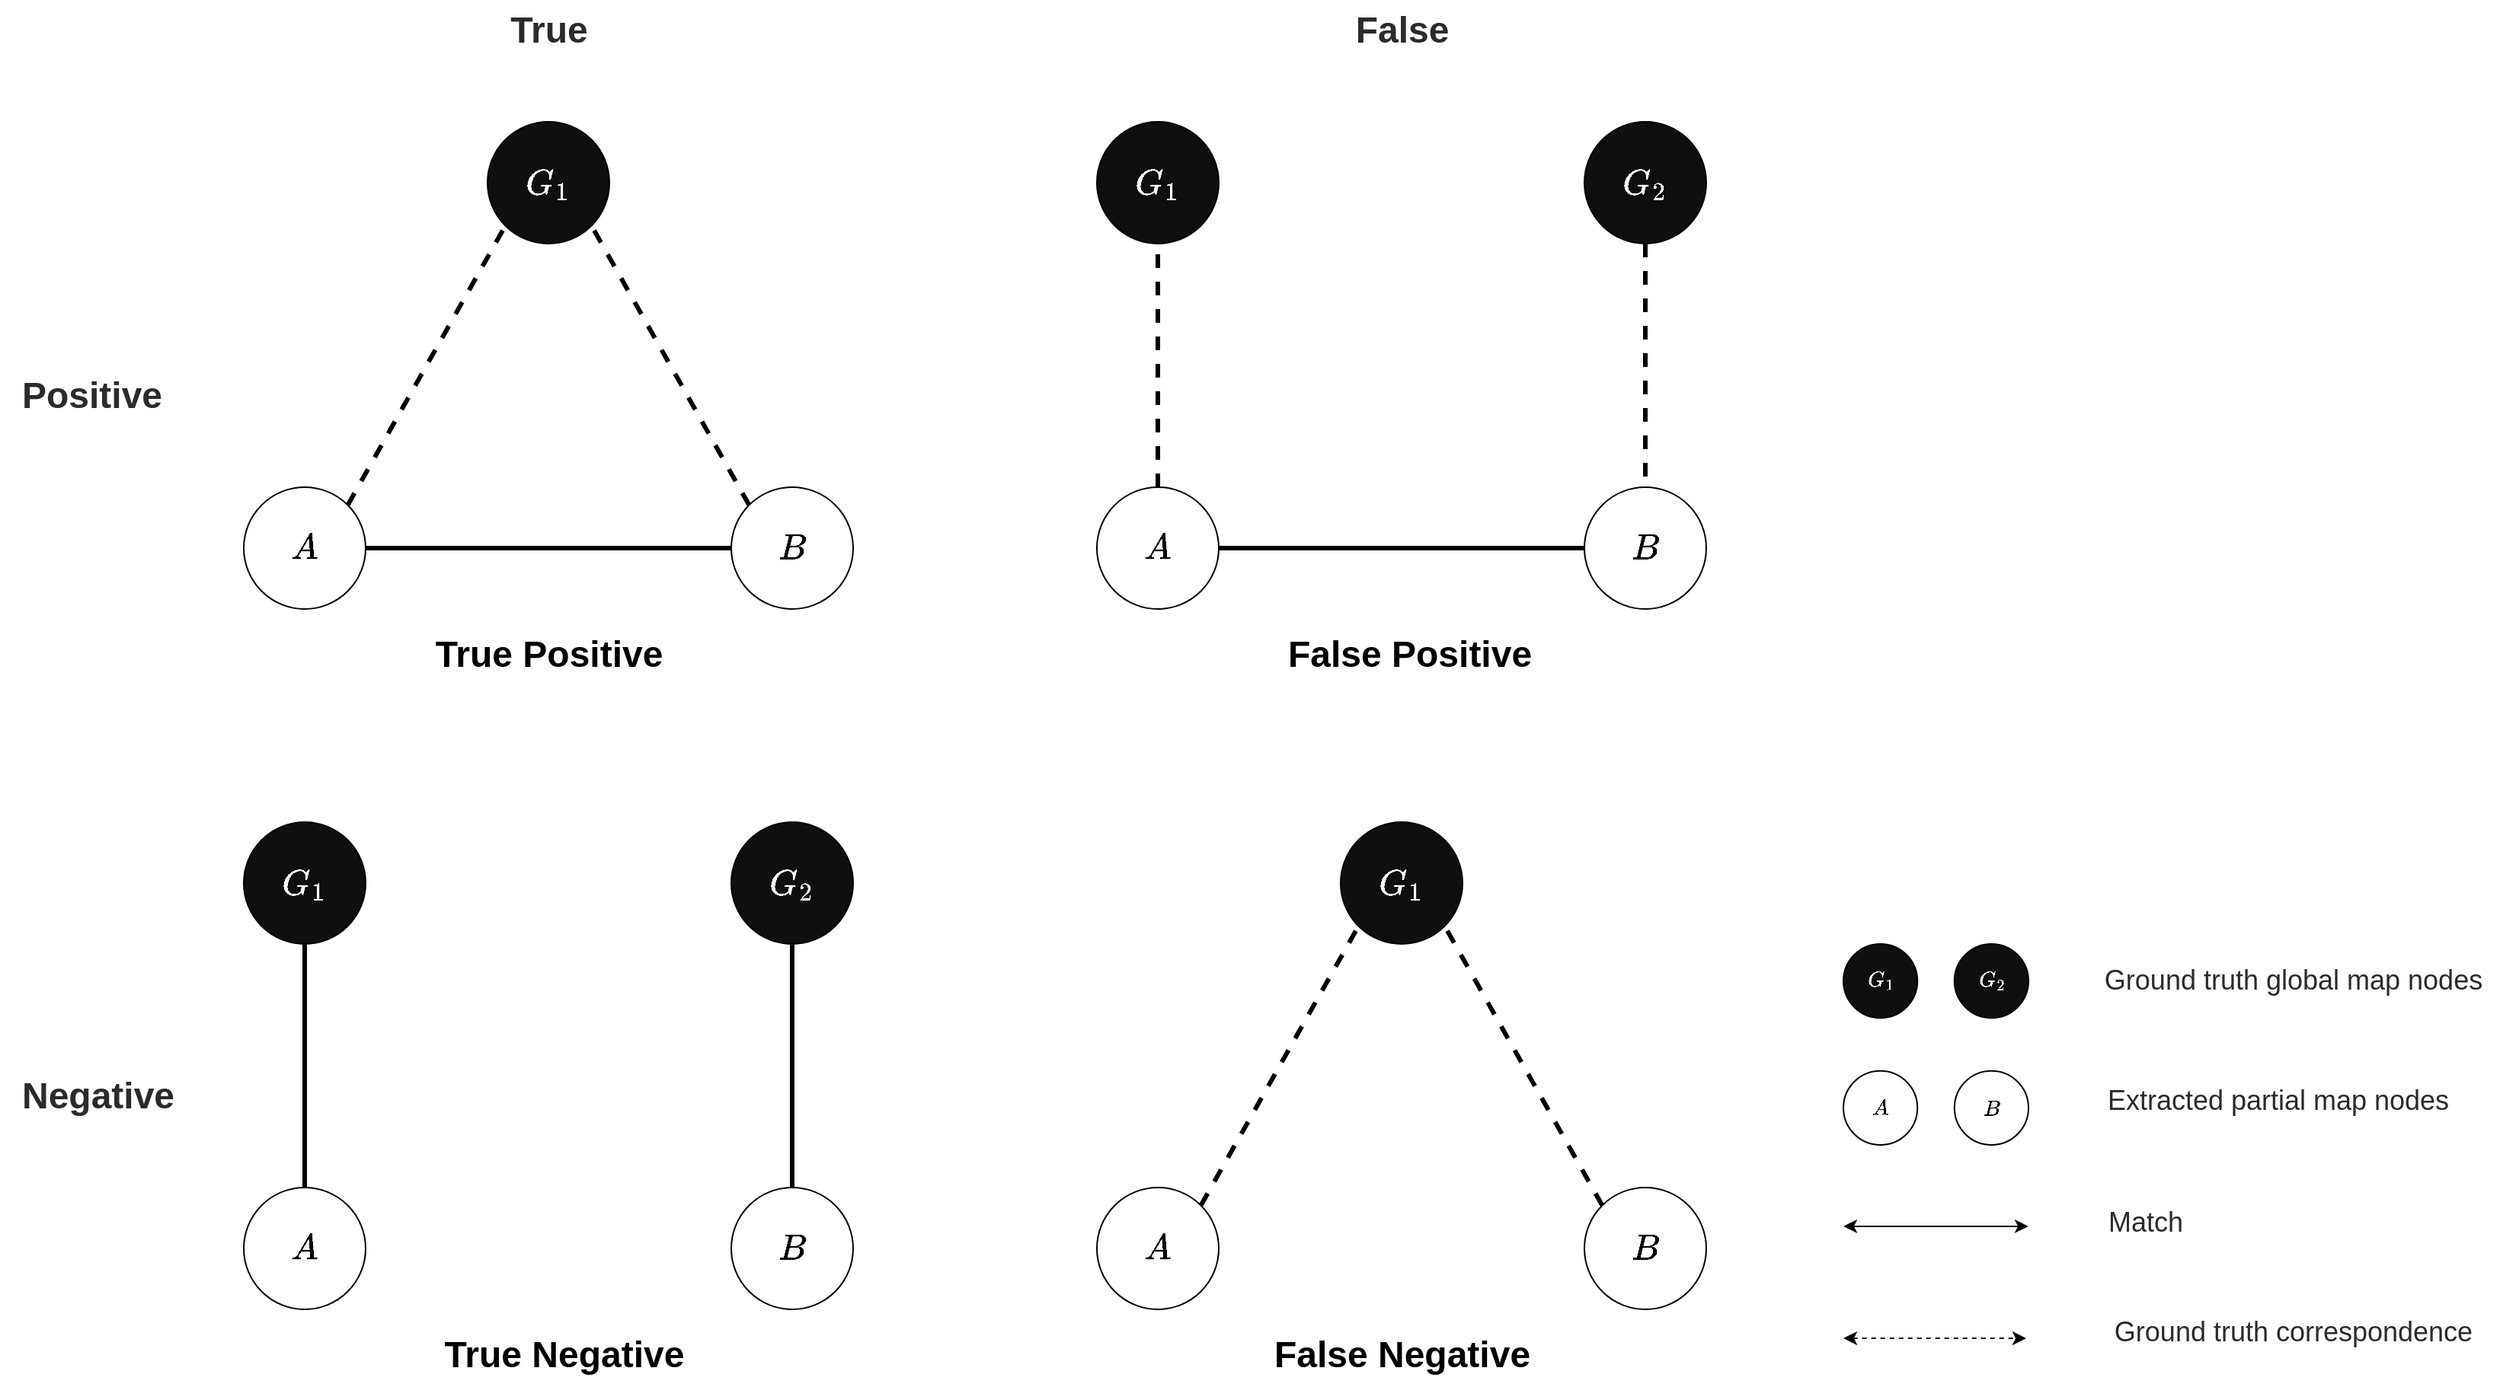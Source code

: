 <mxfile version="20.2.3" type="device"><diagram id="xVko6rDdau4MzRJBU9sw" name="Page-1"><mxGraphModel dx="3022" dy="2011" grid="1" gridSize="10" guides="1" tooltips="1" connect="1" arrows="1" fold="1" page="1" pageScale="1" pageWidth="827" pageHeight="1169" math="1" shadow="0"><root><mxCell id="0"/><mxCell id="1" parent="0"/><mxCell id="CCGsEHFYX_fWuZ8iDR_5-57" value="Positive" style="text;html=1;align=center;verticalAlign=middle;resizable=0;points=[];autosize=1;strokeColor=none;fillColor=none;fontColor=#2B2B2B;fontStyle=1;fontSize=24;" parent="1" vertex="1"><mxGeometry x="40" y="260" width="120" height="40" as="geometry"/></mxCell><mxCell id="CCGsEHFYX_fWuZ8iDR_5-58" value="Negative" style="text;html=1;align=center;verticalAlign=middle;resizable=0;points=[];autosize=1;strokeColor=none;fillColor=none;fontColor=#2B2B2B;fontStyle=1;fontSize=24;" parent="1" vertex="1"><mxGeometry x="44" y="720" width="120" height="40" as="geometry"/></mxCell><mxCell id="CCGsEHFYX_fWuZ8iDR_5-59" value="True" style="text;html=1;align=center;verticalAlign=middle;resizable=0;points=[];autosize=1;strokeColor=none;fillColor=none;fontColor=#2B2B2B;fontStyle=1;fontSize=24;" parent="1" vertex="1"><mxGeometry x="365" y="20" width="70" height="40" as="geometry"/></mxCell><mxCell id="CCGsEHFYX_fWuZ8iDR_5-60" value="False" style="text;html=1;align=center;verticalAlign=middle;resizable=0;points=[];autosize=1;strokeColor=none;fillColor=none;fontColor=#2B2B2B;fontStyle=1;fontSize=24;" parent="1" vertex="1"><mxGeometry x="920" y="20" width="80" height="40" as="geometry"/></mxCell><mxCell id="CCGsEHFYX_fWuZ8iDR_5-17" value="\(A\)" style="ellipse;whiteSpace=wrap;html=1;aspect=fixed;fontSize=20;" parent="1" vertex="1"><mxGeometry x="760" y="800" width="80" height="80" as="geometry"/></mxCell><mxCell id="CCGsEHFYX_fWuZ8iDR_5-18" value="\(B\)" style="ellipse;whiteSpace=wrap;html=1;aspect=fixed;fontSize=20;" parent="1" vertex="1"><mxGeometry x="1080" y="800" width="80" height="80" as="geometry"/></mxCell><mxCell id="CCGsEHFYX_fWuZ8iDR_5-19" value="\(G_1\)" style="ellipse;whiteSpace=wrap;html=1;aspect=fixed;fillColor=#0F0F0F;fontColor=#FFFFFF;fontSize=20;" parent="1" vertex="1"><mxGeometry x="920" y="560" width="80" height="80" as="geometry"/></mxCell><mxCell id="CCGsEHFYX_fWuZ8iDR_5-21" value="" style="endArrow=none;startArrow=none;html=1;rounded=0;entryX=0;entryY=1;entryDx=0;entryDy=0;exitX=1;exitY=0;exitDx=0;exitDy=0;dashed=1;startFill=0;endFill=0;endSize=12;strokeWidth=3;" parent="1" source="CCGsEHFYX_fWuZ8iDR_5-17" target="CCGsEHFYX_fWuZ8iDR_5-19" edge="1"><mxGeometry width="50" height="50" relative="1" as="geometry"><mxPoint x="850" y="780" as="sourcePoint"/><mxPoint x="900" y="730" as="targetPoint"/></mxGeometry></mxCell><mxCell id="CCGsEHFYX_fWuZ8iDR_5-22" value="" style="endArrow=none;startArrow=none;html=1;rounded=0;entryX=1;entryY=1;entryDx=0;entryDy=0;exitX=0;exitY=0;exitDx=0;exitDy=0;dashed=1;startFill=0;endFill=0;endSize=12;strokeWidth=3;" parent="1" source="CCGsEHFYX_fWuZ8iDR_5-18" target="CCGsEHFYX_fWuZ8iDR_5-19" edge="1"><mxGeometry width="50" height="50" relative="1" as="geometry"><mxPoint x="970" y="820" as="sourcePoint"/><mxPoint x="1020" y="770" as="targetPoint"/></mxGeometry></mxCell><mxCell id="CCGsEHFYX_fWuZ8iDR_5-33" value="&lt;b style=&quot;font-size: 24px;&quot;&gt;False Negative&lt;/b&gt;" style="text;html=1;align=center;verticalAlign=middle;resizable=0;points=[];autosize=1;strokeColor=none;fillColor=none;fontSize=24;" parent="1" vertex="1"><mxGeometry x="865" y="890" width="190" height="40" as="geometry"/></mxCell><mxCell id="CCGsEHFYX_fWuZ8iDR_5-8" value="\(A\)" style="ellipse;whiteSpace=wrap;html=1;aspect=fixed;fontSize=20;" parent="1" vertex="1"><mxGeometry x="760" y="340" width="80" height="80" as="geometry"/></mxCell><mxCell id="CCGsEHFYX_fWuZ8iDR_5-9" value="\(B\)" style="ellipse;whiteSpace=wrap;html=1;aspect=fixed;fontSize=20;" parent="1" vertex="1"><mxGeometry x="1080" y="340" width="80" height="80" as="geometry"/></mxCell><mxCell id="CCGsEHFYX_fWuZ8iDR_5-10" value="\(G_1\)" style="ellipse;whiteSpace=wrap;html=1;aspect=fixed;fillColor=#0F0F0F;fontColor=#FFFFFF;fontSize=20;" parent="1" vertex="1"><mxGeometry x="760" y="100" width="80" height="80" as="geometry"/></mxCell><mxCell id="CCGsEHFYX_fWuZ8iDR_5-15" style="edgeStyle=orthogonalEdgeStyle;rounded=0;orthogonalLoop=1;jettySize=auto;html=1;exitX=0.5;exitY=0;exitDx=0;exitDy=0;entryX=0.5;entryY=1;entryDx=0;entryDy=0;startArrow=none;startFill=0;dashed=1;endArrow=none;endFill=0;endSize=12;strokeWidth=3;" parent="1" source="CCGsEHFYX_fWuZ8iDR_5-8" target="CCGsEHFYX_fWuZ8iDR_5-10" edge="1"><mxGeometry relative="1" as="geometry"/></mxCell><mxCell id="CCGsEHFYX_fWuZ8iDR_5-11" value="" style="endArrow=none;startArrow=none;html=1;rounded=0;entryX=0;entryY=0.5;entryDx=0;entryDy=0;exitX=1;exitY=0.5;exitDx=0;exitDy=0;startFill=0;endFill=0;endSize=12;strokeWidth=3;" parent="1" source="CCGsEHFYX_fWuZ8iDR_5-8" target="CCGsEHFYX_fWuZ8iDR_5-9" edge="1"><mxGeometry width="50" height="50" relative="1" as="geometry"><mxPoint x="890" y="400" as="sourcePoint"/><mxPoint x="940" y="350" as="targetPoint"/></mxGeometry></mxCell><mxCell id="CCGsEHFYX_fWuZ8iDR_5-16" style="edgeStyle=orthogonalEdgeStyle;rounded=0;orthogonalLoop=1;jettySize=auto;html=1;exitX=0.5;exitY=1;exitDx=0;exitDy=0;entryX=0.5;entryY=0;entryDx=0;entryDy=0;startArrow=none;startFill=0;dashed=1;endArrow=none;endFill=0;endSize=12;strokeWidth=3;" parent="1" source="CCGsEHFYX_fWuZ8iDR_5-14" target="CCGsEHFYX_fWuZ8iDR_5-9" edge="1"><mxGeometry relative="1" as="geometry"/></mxCell><mxCell id="CCGsEHFYX_fWuZ8iDR_5-14" value="\(G_2\)" style="ellipse;whiteSpace=wrap;html=1;aspect=fixed;fillColor=#0F0F0F;fontColor=#FFFFFF;fontSize=20;" parent="1" vertex="1"><mxGeometry x="1080" y="100" width="80" height="80" as="geometry"/></mxCell><mxCell id="CCGsEHFYX_fWuZ8iDR_5-31" value="&lt;b style=&quot;font-size: 24px;&quot;&gt;False Positive&lt;/b&gt;" style="text;html=1;align=center;verticalAlign=middle;resizable=0;points=[];autosize=1;strokeColor=none;fillColor=none;fontSize=24;" parent="1" vertex="1"><mxGeometry x="875" y="430" width="180" height="40" as="geometry"/></mxCell><mxCell id="CCGsEHFYX_fWuZ8iDR_5-2" value="\(A\)" style="ellipse;whiteSpace=wrap;html=1;aspect=fixed;fontSize=20;" parent="1" vertex="1"><mxGeometry x="200" y="340" width="80" height="80" as="geometry"/></mxCell><mxCell id="CCGsEHFYX_fWuZ8iDR_5-3" value="\(B\)" style="ellipse;whiteSpace=wrap;html=1;aspect=fixed;fontSize=20;" parent="1" vertex="1"><mxGeometry x="520" y="340" width="80" height="80" as="geometry"/></mxCell><mxCell id="CCGsEHFYX_fWuZ8iDR_5-4" value="\(G_1\)" style="ellipse;whiteSpace=wrap;html=1;aspect=fixed;fillColor=#0F0F0F;fontColor=#FFFFFF;fontSize=20;" parent="1" vertex="1"><mxGeometry x="360" y="100" width="80" height="80" as="geometry"/></mxCell><mxCell id="CCGsEHFYX_fWuZ8iDR_5-5" value="" style="endArrow=none;startArrow=none;html=1;rounded=0;entryX=0;entryY=0.5;entryDx=0;entryDy=0;exitX=1;exitY=0.5;exitDx=0;exitDy=0;startFill=0;endFill=0;endSize=12;strokeWidth=3;" parent="1" source="CCGsEHFYX_fWuZ8iDR_5-2" target="CCGsEHFYX_fWuZ8iDR_5-3" edge="1"><mxGeometry width="50" height="50" relative="1" as="geometry"><mxPoint x="330" y="400" as="sourcePoint"/><mxPoint x="380" y="350" as="targetPoint"/></mxGeometry></mxCell><mxCell id="CCGsEHFYX_fWuZ8iDR_5-6" value="" style="endArrow=none;startArrow=none;html=1;rounded=0;entryX=0;entryY=1;entryDx=0;entryDy=0;exitX=1;exitY=0;exitDx=0;exitDy=0;dashed=1;startFill=0;endFill=0;endSize=12;strokeWidth=3;" parent="1" source="CCGsEHFYX_fWuZ8iDR_5-2" target="CCGsEHFYX_fWuZ8iDR_5-4" edge="1"><mxGeometry width="50" height="50" relative="1" as="geometry"><mxPoint x="290" y="320" as="sourcePoint"/><mxPoint x="340" y="270" as="targetPoint"/></mxGeometry></mxCell><mxCell id="CCGsEHFYX_fWuZ8iDR_5-7" value="" style="endArrow=none;startArrow=none;html=1;rounded=0;entryX=1;entryY=1;entryDx=0;entryDy=0;exitX=0;exitY=0;exitDx=0;exitDy=0;dashed=1;startFill=0;endFill=0;endSize=12;strokeWidth=3;" parent="1" source="CCGsEHFYX_fWuZ8iDR_5-3" target="CCGsEHFYX_fWuZ8iDR_5-4" edge="1"><mxGeometry width="50" height="50" relative="1" as="geometry"><mxPoint x="410" y="360" as="sourcePoint"/><mxPoint x="460" y="310" as="targetPoint"/></mxGeometry></mxCell><mxCell id="CCGsEHFYX_fWuZ8iDR_5-30" value="&lt;b style=&quot;font-size: 24px;&quot;&gt;True Positive&lt;/b&gt;" style="text;html=1;align=center;verticalAlign=middle;resizable=0;points=[];autosize=1;strokeColor=none;fillColor=none;fontSize=24;" parent="1" vertex="1"><mxGeometry x="315" y="430" width="170" height="40" as="geometry"/></mxCell><mxCell id="CCGsEHFYX_fWuZ8iDR_5-24" value="\(A\)" style="ellipse;whiteSpace=wrap;html=1;aspect=fixed;fontSize=20;" parent="1" vertex="1"><mxGeometry x="200" y="800" width="80" height="80" as="geometry"/></mxCell><mxCell id="CCGsEHFYX_fWuZ8iDR_5-25" value="\(B\)" style="ellipse;whiteSpace=wrap;html=1;aspect=fixed;fontSize=20;" parent="1" vertex="1"><mxGeometry x="520" y="800" width="80" height="80" as="geometry"/></mxCell><mxCell id="CCGsEHFYX_fWuZ8iDR_5-26" value="\(G_1\)" style="ellipse;whiteSpace=wrap;html=1;aspect=fixed;fillColor=#0F0F0F;fontColor=#FFFFFF;fontSize=20;" parent="1" vertex="1"><mxGeometry x="200" y="560" width="80" height="80" as="geometry"/></mxCell><mxCell id="CCGsEHFYX_fWuZ8iDR_5-23" style="edgeStyle=orthogonalEdgeStyle;rounded=0;orthogonalLoop=1;jettySize=auto;html=1;exitX=0.5;exitY=0;exitDx=0;exitDy=0;entryX=0.5;entryY=1;entryDx=0;entryDy=0;startArrow=none;startFill=0;fontSize=20;endArrow=none;endFill=0;endSize=12;strokeWidth=3;" parent="1" source="CCGsEHFYX_fWuZ8iDR_5-24" target="CCGsEHFYX_fWuZ8iDR_5-26" edge="1"><mxGeometry relative="1" as="geometry"/></mxCell><mxCell id="CCGsEHFYX_fWuZ8iDR_5-28" style="edgeStyle=orthogonalEdgeStyle;rounded=0;orthogonalLoop=1;jettySize=auto;html=1;exitX=0.5;exitY=1;exitDx=0;exitDy=0;entryX=0.5;entryY=0;entryDx=0;entryDy=0;startArrow=none;startFill=0;fontSize=20;endArrow=none;endFill=0;endSize=12;strokeWidth=3;" parent="1" source="CCGsEHFYX_fWuZ8iDR_5-29" target="CCGsEHFYX_fWuZ8iDR_5-25" edge="1"><mxGeometry relative="1" as="geometry"/></mxCell><mxCell id="CCGsEHFYX_fWuZ8iDR_5-29" value="\(G_2\)" style="ellipse;whiteSpace=wrap;html=1;aspect=fixed;fillColor=#0F0F0F;fontColor=#FFFFFF;fontSize=20;" parent="1" vertex="1"><mxGeometry x="520" y="560" width="80" height="80" as="geometry"/></mxCell><mxCell id="CCGsEHFYX_fWuZ8iDR_5-34" value="&lt;b style=&quot;font-size: 24px;&quot;&gt;True Negative&lt;/b&gt;" style="text;html=1;align=center;verticalAlign=middle;resizable=0;points=[];autosize=1;strokeColor=none;fillColor=none;fontSize=24;" parent="1" vertex="1"><mxGeometry x="320" y="890" width="180" height="40" as="geometry"/></mxCell><mxCell id="61scbK3r_j3YncbONSES-8" value="" style="group" vertex="1" connectable="0" parent="1"><mxGeometry x="1250" y="640" width="429.998" height="275" as="geometry"/></mxCell><mxCell id="61scbK3r_j3YncbONSES-5" value="" style="endArrow=classic;startArrow=classic;html=1;rounded=0;fontColor=#2B2B2B;dashed=1;" edge="1" parent="61scbK3r_j3YncbONSES-8"><mxGeometry width="50" height="50" relative="1" as="geometry"><mxPoint y="259" as="sourcePoint"/><mxPoint x="120" y="259" as="targetPoint"/></mxGeometry></mxCell><mxCell id="61scbK3r_j3YncbONSES-6" value="&lt;font color=&quot;#2b2b2b&quot; style=&quot;font-size: 18px;&quot;&gt;Ground truth correspondence&lt;/font&gt;" style="text;html=1;align=center;verticalAlign=middle;resizable=0;points=[];autosize=1;strokeColor=none;fillColor=none;fontColor=#FFFFFF;fontSize=18;" vertex="1" parent="61scbK3r_j3YncbONSES-8"><mxGeometry x="165" y="235" width="260" height="40" as="geometry"/></mxCell><mxCell id="CCGsEHFYX_fWuZ8iDR_5-39" value="\(G_1\)" style="ellipse;whiteSpace=wrap;html=1;aspect=fixed;fillColor=#0F0F0F;fontColor=#FFFFFF;" parent="61scbK3r_j3YncbONSES-8" vertex="1"><mxGeometry width="48.598" height="48.598" as="geometry"/></mxCell><mxCell id="CCGsEHFYX_fWuZ8iDR_5-41" value="\(A\)" style="ellipse;whiteSpace=wrap;html=1;aspect=fixed;" parent="61scbK3r_j3YncbONSES-8" vertex="1"><mxGeometry y="83.375" width="48.598" height="48.598" as="geometry"/></mxCell><mxCell id="CCGsEHFYX_fWuZ8iDR_5-42" value="\(G_2\)" style="ellipse;whiteSpace=wrap;html=1;aspect=fixed;fillColor=#0F0F0F;fontColor=#FFFFFF;" parent="61scbK3r_j3YncbONSES-8" vertex="1"><mxGeometry x="72.897" width="48.598" height="48.598" as="geometry"/></mxCell><mxCell id="CCGsEHFYX_fWuZ8iDR_5-43" value="\(B\)" style="ellipse;whiteSpace=wrap;html=1;aspect=fixed;" parent="61scbK3r_j3YncbONSES-8" vertex="1"><mxGeometry x="72.897" y="83.375" width="48.598" height="48.598" as="geometry"/></mxCell><mxCell id="CCGsEHFYX_fWuZ8iDR_5-45" value="&lt;font color=&quot;#2b2b2b&quot; style=&quot;font-size: 18px;&quot;&gt;Ground truth global map nodes&lt;/font&gt;" style="text;html=1;align=center;verticalAlign=middle;resizable=0;points=[];autosize=1;strokeColor=none;fillColor=none;fontColor=#FFFFFF;fontSize=18;" parent="61scbK3r_j3YncbONSES-8" vertex="1"><mxGeometry x="159.998" y="4.295" width="270" height="40" as="geometry"/></mxCell><mxCell id="CCGsEHFYX_fWuZ8iDR_5-46" value="&lt;font color=&quot;#2b2b2b&quot; style=&quot;font-size: 18px;&quot;&gt;Extracted partial map nodes&lt;/font&gt;" style="text;html=1;align=center;verticalAlign=middle;resizable=0;points=[];autosize=1;strokeColor=none;fillColor=none;fontColor=#FFFFFF;fontSize=18;" parent="61scbK3r_j3YncbONSES-8" vertex="1"><mxGeometry x="160.003" y="83.38" width="250" height="40" as="geometry"/></mxCell><mxCell id="CCGsEHFYX_fWuZ8iDR_5-48" value="" style="endArrow=classic;startArrow=classic;html=1;rounded=0;fontColor=#2B2B2B;" parent="61scbK3r_j3YncbONSES-8" edge="1"><mxGeometry width="50" height="50" relative="1" as="geometry"><mxPoint y="185.438" as="sourcePoint"/><mxPoint x="121.495" y="185.438" as="targetPoint"/></mxGeometry></mxCell><mxCell id="CCGsEHFYX_fWuZ8iDR_5-49" value="&lt;font color=&quot;#2b2b2b&quot; style=&quot;font-size: 18px;&quot;&gt;Match&lt;/font&gt;" style="text;html=1;align=center;verticalAlign=middle;resizable=0;points=[];autosize=1;strokeColor=none;fillColor=none;fontColor=#FFFFFF;fontSize=18;" parent="61scbK3r_j3YncbONSES-8" vertex="1"><mxGeometry x="162.523" y="162.5" width="70" height="40" as="geometry"/></mxCell></root></mxGraphModel></diagram></mxfile>